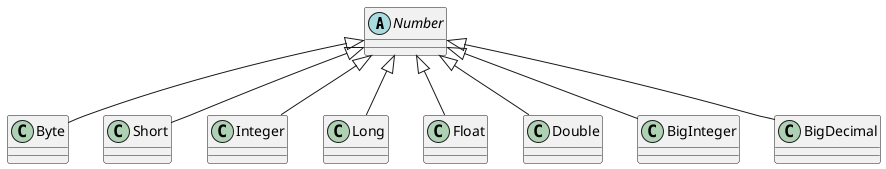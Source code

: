 @startuml

abstract class Number
class Byte
class Short
class Integer
class Long
class Float
class Double
class BigInteger
class BigDecimal

Number <|-- Byte
Number <|-- Short
Number <|-- Integer
Number <|-- Long
Number <|-- Float
Number <|-- Double
Number <|-- BigInteger
Number <|-- BigDecimal

@enduml